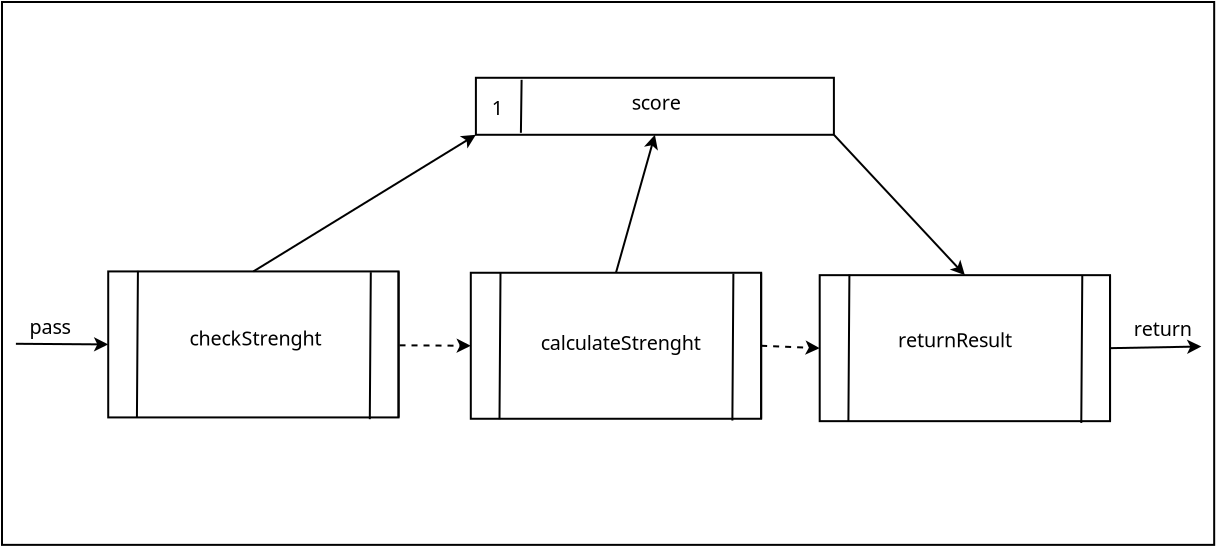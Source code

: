 <?xml version="1.0" encoding="UTF-8"?>
<dia:diagram xmlns:dia="http://www.lysator.liu.se/~alla/dia/">
  <dia:layer name="Fondo" visible="true" active="true">
    <dia:object type="Standard - Box" version="0" id="O0">
      <dia:attribute name="obj_pos">
        <dia:point val="-17.64,-4.158"/>
      </dia:attribute>
      <dia:attribute name="obj_bb">
        <dia:rectangle val="-17.69,-4.208;43.019,23.034"/>
      </dia:attribute>
      <dia:attribute name="elem_corner">
        <dia:point val="-17.64,-4.158"/>
      </dia:attribute>
      <dia:attribute name="elem_width">
        <dia:real val="60.609"/>
      </dia:attribute>
      <dia:attribute name="elem_height">
        <dia:real val="27.143"/>
      </dia:attribute>
      <dia:attribute name="show_background">
        <dia:boolean val="true"/>
      </dia:attribute>
    </dia:object>
    <dia:object type="Flowchart - Box" version="0" id="O1">
      <dia:attribute name="obj_pos">
        <dia:point val="-12.329,9.313"/>
      </dia:attribute>
      <dia:attribute name="obj_bb">
        <dia:rectangle val="-12.379,9.263;2.238,16.663"/>
      </dia:attribute>
      <dia:attribute name="elem_corner">
        <dia:point val="-12.329,9.313"/>
      </dia:attribute>
      <dia:attribute name="elem_width">
        <dia:real val="14.517"/>
      </dia:attribute>
      <dia:attribute name="elem_height">
        <dia:real val="7.3"/>
      </dia:attribute>
      <dia:attribute name="show_background">
        <dia:boolean val="true"/>
      </dia:attribute>
      <dia:attribute name="padding">
        <dia:real val="0.5"/>
      </dia:attribute>
      <dia:attribute name="text">
        <dia:composite type="text">
          <dia:attribute name="string">
            <dia:string>##</dia:string>
          </dia:attribute>
          <dia:attribute name="font">
            <dia:font family="sans" style="0" name="Helvetica"/>
          </dia:attribute>
          <dia:attribute name="height">
            <dia:real val="0.8"/>
          </dia:attribute>
          <dia:attribute name="pos">
            <dia:point val="-5.071,13.203"/>
          </dia:attribute>
          <dia:attribute name="color">
            <dia:color val="#000000"/>
          </dia:attribute>
          <dia:attribute name="alignment">
            <dia:enum val="1"/>
          </dia:attribute>
        </dia:composite>
      </dia:attribute>
    </dia:object>
    <dia:object type="Standard - Line" version="0" id="O2">
      <dia:attribute name="obj_pos">
        <dia:point val="-10.844,9.284"/>
      </dia:attribute>
      <dia:attribute name="obj_bb">
        <dia:rectangle val="-10.944,9.233;-10.794,16.684"/>
      </dia:attribute>
      <dia:attribute name="conn_endpoints">
        <dia:point val="-10.844,9.284"/>
        <dia:point val="-10.894,16.634"/>
      </dia:attribute>
      <dia:attribute name="numcp">
        <dia:int val="1"/>
      </dia:attribute>
    </dia:object>
    <dia:object type="Standard - Line" version="0" id="O3">
      <dia:attribute name="obj_pos">
        <dia:point val="2.188,9.313"/>
      </dia:attribute>
      <dia:attribute name="obj_bb">
        <dia:rectangle val="2.138,9.263;2.238,16.663"/>
      </dia:attribute>
      <dia:attribute name="conn_endpoints">
        <dia:point val="2.188,9.313"/>
        <dia:point val="2.188,16.613"/>
      </dia:attribute>
      <dia:attribute name="numcp">
        <dia:int val="1"/>
      </dia:attribute>
      <dia:connections>
        <dia:connection handle="0" to="O1" connection="4"/>
        <dia:connection handle="1" to="O1" connection="15"/>
      </dia:connections>
    </dia:object>
    <dia:object type="Standard - Line" version="0" id="O4">
      <dia:attribute name="obj_pos">
        <dia:point val="2.188,12.963"/>
      </dia:attribute>
      <dia:attribute name="obj_bb">
        <dia:rectangle val="2.138,12.913;2.238,13.013"/>
      </dia:attribute>
      <dia:attribute name="conn_endpoints">
        <dia:point val="2.188,12.963"/>
        <dia:point val="2.188,12.963"/>
      </dia:attribute>
      <dia:attribute name="numcp">
        <dia:int val="1"/>
      </dia:attribute>
      <dia:connections>
        <dia:connection handle="0" to="O3" connection="0"/>
        <dia:connection handle="1" to="O1" connection="8"/>
      </dia:connections>
    </dia:object>
    <dia:object type="Standard - Line" version="0" id="O5">
      <dia:attribute name="obj_pos">
        <dia:point val="0.8,9.351"/>
      </dia:attribute>
      <dia:attribute name="obj_bb">
        <dia:rectangle val="0.7,9.301;0.85,16.751"/>
      </dia:attribute>
      <dia:attribute name="conn_endpoints">
        <dia:point val="0.8,9.351"/>
        <dia:point val="0.75,16.701"/>
      </dia:attribute>
      <dia:attribute name="numcp">
        <dia:int val="1"/>
      </dia:attribute>
    </dia:object>
    <dia:object type="Flowchart - Box" version="0" id="O6">
      <dia:attribute name="obj_pos">
        <dia:point val="5.8,9.38"/>
      </dia:attribute>
      <dia:attribute name="obj_bb">
        <dia:rectangle val="5.75,9.33;20.367,16.73"/>
      </dia:attribute>
      <dia:attribute name="elem_corner">
        <dia:point val="5.8,9.38"/>
      </dia:attribute>
      <dia:attribute name="elem_width">
        <dia:real val="14.517"/>
      </dia:attribute>
      <dia:attribute name="elem_height">
        <dia:real val="7.3"/>
      </dia:attribute>
      <dia:attribute name="show_background">
        <dia:boolean val="true"/>
      </dia:attribute>
      <dia:attribute name="padding">
        <dia:real val="0.5"/>
      </dia:attribute>
      <dia:attribute name="text">
        <dia:composite type="text">
          <dia:attribute name="string">
            <dia:string>##</dia:string>
          </dia:attribute>
          <dia:attribute name="font">
            <dia:font family="sans" style="0" name="Helvetica"/>
          </dia:attribute>
          <dia:attribute name="height">
            <dia:real val="0.8"/>
          </dia:attribute>
          <dia:attribute name="pos">
            <dia:point val="13.058,13.27"/>
          </dia:attribute>
          <dia:attribute name="color">
            <dia:color val="#000000"/>
          </dia:attribute>
          <dia:attribute name="alignment">
            <dia:enum val="1"/>
          </dia:attribute>
        </dia:composite>
      </dia:attribute>
    </dia:object>
    <dia:object type="Standard - Line" version="0" id="O7">
      <dia:attribute name="obj_pos">
        <dia:point val="7.285,9.351"/>
      </dia:attribute>
      <dia:attribute name="obj_bb">
        <dia:rectangle val="7.185,9.301;7.335,16.751"/>
      </dia:attribute>
      <dia:attribute name="conn_endpoints">
        <dia:point val="7.285,9.351"/>
        <dia:point val="7.235,16.701"/>
      </dia:attribute>
      <dia:attribute name="numcp">
        <dia:int val="1"/>
      </dia:attribute>
    </dia:object>
    <dia:object type="Standard - Line" version="0" id="O8">
      <dia:attribute name="obj_pos">
        <dia:point val="20.317,9.38"/>
      </dia:attribute>
      <dia:attribute name="obj_bb">
        <dia:rectangle val="20.267,9.33;20.367,16.73"/>
      </dia:attribute>
      <dia:attribute name="conn_endpoints">
        <dia:point val="20.317,9.38"/>
        <dia:point val="20.317,16.68"/>
      </dia:attribute>
      <dia:attribute name="numcp">
        <dia:int val="1"/>
      </dia:attribute>
      <dia:connections>
        <dia:connection handle="0" to="O6" connection="4"/>
        <dia:connection handle="1" to="O6" connection="15"/>
      </dia:connections>
    </dia:object>
    <dia:object type="Standard - Line" version="0" id="O9">
      <dia:attribute name="obj_pos">
        <dia:point val="20.317,13.03"/>
      </dia:attribute>
      <dia:attribute name="obj_bb">
        <dia:rectangle val="20.317,13.03;20.317,13.03"/>
      </dia:attribute>
      <dia:attribute name="conn_endpoints">
        <dia:point val="20.317,13.03"/>
        <dia:point val="20.317,13.03"/>
      </dia:attribute>
      <dia:attribute name="numcp">
        <dia:int val="1"/>
      </dia:attribute>
      <dia:connections>
        <dia:connection handle="0" to="O8" connection="0"/>
        <dia:connection handle="1" to="O6" connection="8"/>
      </dia:connections>
    </dia:object>
    <dia:object type="Standard - Line" version="0" id="O10">
      <dia:attribute name="obj_pos">
        <dia:point val="18.929,9.418"/>
      </dia:attribute>
      <dia:attribute name="obj_bb">
        <dia:rectangle val="18.829,9.368;18.979,16.819"/>
      </dia:attribute>
      <dia:attribute name="conn_endpoints">
        <dia:point val="18.929,9.418"/>
        <dia:point val="18.879,16.768"/>
      </dia:attribute>
      <dia:attribute name="numcp">
        <dia:int val="1"/>
      </dia:attribute>
    </dia:object>
    <dia:object type="Flowchart - Box" version="0" id="O11">
      <dia:attribute name="obj_pos">
        <dia:point val="23.245,9.5"/>
      </dia:attribute>
      <dia:attribute name="obj_bb">
        <dia:rectangle val="23.195,9.45;37.812,16.85"/>
      </dia:attribute>
      <dia:attribute name="elem_corner">
        <dia:point val="23.245,9.5"/>
      </dia:attribute>
      <dia:attribute name="elem_width">
        <dia:real val="14.517"/>
      </dia:attribute>
      <dia:attribute name="elem_height">
        <dia:real val="7.3"/>
      </dia:attribute>
      <dia:attribute name="show_background">
        <dia:boolean val="true"/>
      </dia:attribute>
      <dia:attribute name="padding">
        <dia:real val="0.5"/>
      </dia:attribute>
      <dia:attribute name="text">
        <dia:composite type="text">
          <dia:attribute name="string">
            <dia:string>##</dia:string>
          </dia:attribute>
          <dia:attribute name="font">
            <dia:font family="sans" style="0" name="Helvetica"/>
          </dia:attribute>
          <dia:attribute name="height">
            <dia:real val="0.8"/>
          </dia:attribute>
          <dia:attribute name="pos">
            <dia:point val="30.503,13.39"/>
          </dia:attribute>
          <dia:attribute name="color">
            <dia:color val="#000000"/>
          </dia:attribute>
          <dia:attribute name="alignment">
            <dia:enum val="1"/>
          </dia:attribute>
        </dia:composite>
      </dia:attribute>
    </dia:object>
    <dia:object type="Standard - Line" version="0" id="O12">
      <dia:attribute name="obj_pos">
        <dia:point val="24.73,9.471"/>
      </dia:attribute>
      <dia:attribute name="obj_bb">
        <dia:rectangle val="24.63,9.421;24.78,16.871"/>
      </dia:attribute>
      <dia:attribute name="conn_endpoints">
        <dia:point val="24.73,9.471"/>
        <dia:point val="24.68,16.821"/>
      </dia:attribute>
      <dia:attribute name="numcp">
        <dia:int val="1"/>
      </dia:attribute>
    </dia:object>
    <dia:object type="Standard - Line" version="0" id="O13">
      <dia:attribute name="obj_pos">
        <dia:point val="37.762,9.5"/>
      </dia:attribute>
      <dia:attribute name="obj_bb">
        <dia:rectangle val="37.712,9.45;37.812,16.85"/>
      </dia:attribute>
      <dia:attribute name="conn_endpoints">
        <dia:point val="37.762,9.5"/>
        <dia:point val="37.762,16.8"/>
      </dia:attribute>
      <dia:attribute name="numcp">
        <dia:int val="1"/>
      </dia:attribute>
      <dia:connections>
        <dia:connection handle="0" to="O11" connection="4"/>
        <dia:connection handle="1" to="O11" connection="15"/>
      </dia:connections>
    </dia:object>
    <dia:object type="Standard - Line" version="0" id="O14">
      <dia:attribute name="obj_pos">
        <dia:point val="37.762,13.15"/>
      </dia:attribute>
      <dia:attribute name="obj_bb">
        <dia:rectangle val="37.712,13.1;37.812,13.2"/>
      </dia:attribute>
      <dia:attribute name="conn_endpoints">
        <dia:point val="37.762,13.15"/>
        <dia:point val="37.762,13.15"/>
      </dia:attribute>
      <dia:attribute name="numcp">
        <dia:int val="1"/>
      </dia:attribute>
      <dia:connections>
        <dia:connection handle="0" to="O13" connection="0"/>
        <dia:connection handle="1" to="O11" connection="8"/>
      </dia:connections>
    </dia:object>
    <dia:object type="Standard - Line" version="0" id="O15">
      <dia:attribute name="obj_pos">
        <dia:point val="36.374,9.538"/>
      </dia:attribute>
      <dia:attribute name="obj_bb">
        <dia:rectangle val="36.274,9.488;36.424,16.939"/>
      </dia:attribute>
      <dia:attribute name="conn_endpoints">
        <dia:point val="36.374,9.538"/>
        <dia:point val="36.324,16.888"/>
      </dia:attribute>
      <dia:attribute name="numcp">
        <dia:int val="1"/>
      </dia:attribute>
    </dia:object>
    <dia:object type="Standard - Line" version="0" id="O16">
      <dia:attribute name="obj_pos">
        <dia:point val="-16.945,12.931"/>
      </dia:attribute>
      <dia:attribute name="obj_bb">
        <dia:rectangle val="-16.996,12.597;-12.217,13.32"/>
      </dia:attribute>
      <dia:attribute name="conn_endpoints">
        <dia:point val="-16.945,12.931"/>
        <dia:point val="-12.329,12.963"/>
      </dia:attribute>
      <dia:attribute name="numcp">
        <dia:int val="1"/>
      </dia:attribute>
      <dia:attribute name="end_arrow">
        <dia:enum val="22"/>
      </dia:attribute>
      <dia:attribute name="end_arrow_length">
        <dia:real val="0.5"/>
      </dia:attribute>
      <dia:attribute name="end_arrow_width">
        <dia:real val="0.5"/>
      </dia:attribute>
      <dia:connections>
        <dia:connection handle="1" to="O1" connection="7"/>
      </dia:connections>
    </dia:object>
    <dia:object type="Standard - Line" version="0" id="O17">
      <dia:attribute name="obj_pos">
        <dia:point val="2.236,13.008"/>
      </dia:attribute>
      <dia:attribute name="obj_bb">
        <dia:rectangle val="2.185,12.665;5.912,13.388"/>
      </dia:attribute>
      <dia:attribute name="conn_endpoints">
        <dia:point val="2.236,13.008"/>
        <dia:point val="5.8,13.03"/>
      </dia:attribute>
      <dia:attribute name="numcp">
        <dia:int val="1"/>
      </dia:attribute>
      <dia:attribute name="line_style">
        <dia:enum val="1"/>
      </dia:attribute>
      <dia:attribute name="end_arrow">
        <dia:enum val="22"/>
      </dia:attribute>
      <dia:attribute name="end_arrow_length">
        <dia:real val="0.5"/>
      </dia:attribute>
      <dia:attribute name="end_arrow_width">
        <dia:real val="0.5"/>
      </dia:attribute>
      <dia:attribute name="dashlength">
        <dia:real val="0.3"/>
      </dia:attribute>
      <dia:connections>
        <dia:connection handle="0" to="O1" connection="16"/>
        <dia:connection handle="1" to="O6" connection="7"/>
      </dia:connections>
    </dia:object>
    <dia:object type="Standard - Line" version="0" id="O18">
      <dia:attribute name="obj_pos">
        <dia:point val="20.317,13.03"/>
      </dia:attribute>
      <dia:attribute name="obj_bb">
        <dia:rectangle val="20.265,12.764;23.356,13.487"/>
      </dia:attribute>
      <dia:attribute name="conn_endpoints">
        <dia:point val="20.317,13.03"/>
        <dia:point val="23.245,13.15"/>
      </dia:attribute>
      <dia:attribute name="numcp">
        <dia:int val="1"/>
      </dia:attribute>
      <dia:attribute name="line_style">
        <dia:enum val="1"/>
      </dia:attribute>
      <dia:attribute name="end_arrow">
        <dia:enum val="22"/>
      </dia:attribute>
      <dia:attribute name="end_arrow_length">
        <dia:real val="0.5"/>
      </dia:attribute>
      <dia:attribute name="end_arrow_width">
        <dia:real val="0.5"/>
      </dia:attribute>
      <dia:attribute name="dashlength">
        <dia:real val="0.3"/>
      </dia:attribute>
      <dia:connections>
        <dia:connection handle="0" to="O6" connection="8"/>
        <dia:connection handle="1" to="O11" connection="7"/>
      </dia:connections>
    </dia:object>
    <dia:object type="Flowchart - Box" version="0" id="O19">
      <dia:attribute name="obj_pos">
        <dia:point val="6.055,-0.369"/>
      </dia:attribute>
      <dia:attribute name="obj_bb">
        <dia:rectangle val="6.005,-0.419;24.005,2.531"/>
      </dia:attribute>
      <dia:attribute name="elem_corner">
        <dia:point val="6.055,-0.369"/>
      </dia:attribute>
      <dia:attribute name="elem_width">
        <dia:real val="17.9"/>
      </dia:attribute>
      <dia:attribute name="elem_height">
        <dia:real val="2.85"/>
      </dia:attribute>
      <dia:attribute name="show_background">
        <dia:boolean val="true"/>
      </dia:attribute>
      <dia:attribute name="padding">
        <dia:real val="0.5"/>
      </dia:attribute>
      <dia:attribute name="text">
        <dia:composite type="text">
          <dia:attribute name="string">
            <dia:string>##</dia:string>
          </dia:attribute>
          <dia:attribute name="font">
            <dia:font family="sans" style="0" name="Helvetica"/>
          </dia:attribute>
          <dia:attribute name="height">
            <dia:real val="0.8"/>
          </dia:attribute>
          <dia:attribute name="pos">
            <dia:point val="15.005,1.296"/>
          </dia:attribute>
          <dia:attribute name="color">
            <dia:color val="#000000"/>
          </dia:attribute>
          <dia:attribute name="alignment">
            <dia:enum val="1"/>
          </dia:attribute>
        </dia:composite>
      </dia:attribute>
    </dia:object>
    <dia:object type="Standard - Line" version="0" id="O20">
      <dia:attribute name="obj_pos">
        <dia:point val="8.34,-0.269"/>
      </dia:attribute>
      <dia:attribute name="obj_bb">
        <dia:rectangle val="8.254,-0.32;8.391,2.431"/>
      </dia:attribute>
      <dia:attribute name="conn_endpoints">
        <dia:point val="8.34,-0.269"/>
        <dia:point val="8.305,2.381"/>
      </dia:attribute>
      <dia:attribute name="numcp">
        <dia:int val="1"/>
      </dia:attribute>
    </dia:object>
    <dia:object type="Standard - Line" version="0" id="O21">
      <dia:attribute name="obj_pos">
        <dia:point val="-5.071,9.313"/>
      </dia:attribute>
      <dia:attribute name="obj_bb">
        <dia:rectangle val="-5.139,2.412;6.15,9.382"/>
      </dia:attribute>
      <dia:attribute name="conn_endpoints">
        <dia:point val="-5.071,9.313"/>
        <dia:point val="6.055,2.481"/>
      </dia:attribute>
      <dia:attribute name="numcp">
        <dia:int val="1"/>
      </dia:attribute>
      <dia:attribute name="end_arrow">
        <dia:enum val="22"/>
      </dia:attribute>
      <dia:attribute name="end_arrow_length">
        <dia:real val="0.5"/>
      </dia:attribute>
      <dia:attribute name="end_arrow_width">
        <dia:real val="0.5"/>
      </dia:attribute>
      <dia:connections>
        <dia:connection handle="0" to="O1" connection="2"/>
        <dia:connection handle="1" to="O19" connection="11"/>
      </dia:connections>
    </dia:object>
    <dia:object type="Standard - Line" version="0" id="O22">
      <dia:attribute name="obj_pos">
        <dia:point val="13.058,9.38"/>
      </dia:attribute>
      <dia:attribute name="obj_bb">
        <dia:rectangle val="12.997,2.373;15.187,9.442"/>
      </dia:attribute>
      <dia:attribute name="conn_endpoints">
        <dia:point val="13.058,9.38"/>
        <dia:point val="15.005,2.481"/>
      </dia:attribute>
      <dia:attribute name="numcp">
        <dia:int val="1"/>
      </dia:attribute>
      <dia:attribute name="end_arrow">
        <dia:enum val="22"/>
      </dia:attribute>
      <dia:attribute name="end_arrow_length">
        <dia:real val="0.5"/>
      </dia:attribute>
      <dia:attribute name="end_arrow_width">
        <dia:real val="0.5"/>
      </dia:attribute>
      <dia:connections>
        <dia:connection handle="0" to="O6" connection="2"/>
        <dia:connection handle="1" to="O19" connection="13"/>
      </dia:connections>
    </dia:object>
    <dia:object type="Standard - Line" version="0" id="O23">
      <dia:attribute name="obj_pos">
        <dia:point val="23.955,2.481"/>
      </dia:attribute>
      <dia:attribute name="obj_bb">
        <dia:rectangle val="23.884,2.41;30.58,9.582"/>
      </dia:attribute>
      <dia:attribute name="conn_endpoints">
        <dia:point val="23.955,2.481"/>
        <dia:point val="30.503,9.5"/>
      </dia:attribute>
      <dia:attribute name="numcp">
        <dia:int val="1"/>
      </dia:attribute>
      <dia:attribute name="end_arrow">
        <dia:enum val="22"/>
      </dia:attribute>
      <dia:attribute name="end_arrow_length">
        <dia:real val="0.5"/>
      </dia:attribute>
      <dia:attribute name="end_arrow_width">
        <dia:real val="0.5"/>
      </dia:attribute>
      <dia:connections>
        <dia:connection handle="0" to="O19" connection="15"/>
        <dia:connection handle="1" to="O11" connection="2"/>
      </dia:connections>
    </dia:object>
    <dia:object type="Standard - Text" version="1" id="O24">
      <dia:attribute name="obj_pos">
        <dia:point val="-8.271,13.013"/>
      </dia:attribute>
      <dia:attribute name="obj_bb">
        <dia:rectangle val="-8.271,12.025;-2.068,13.218"/>
      </dia:attribute>
      <dia:attribute name="text">
        <dia:composite type="text">
          <dia:attribute name="string">
            <dia:string>#checkStrenght#</dia:string>
          </dia:attribute>
          <dia:attribute name="font">
            <dia:font family="sans" style="0" name="Helvetica"/>
          </dia:attribute>
          <dia:attribute name="height">
            <dia:real val="1.235"/>
          </dia:attribute>
          <dia:attribute name="pos">
            <dia:point val="-8.271,13.013"/>
          </dia:attribute>
          <dia:attribute name="color">
            <dia:color val="#000000"/>
          </dia:attribute>
          <dia:attribute name="alignment">
            <dia:enum val="0"/>
          </dia:attribute>
        </dia:composite>
      </dia:attribute>
      <dia:attribute name="valign">
        <dia:enum val="3"/>
      </dia:attribute>
    </dia:object>
    <dia:object type="Standard - Text" version="1" id="O25">
      <dia:attribute name="obj_pos">
        <dia:point val="9.3,13.238"/>
      </dia:attribute>
      <dia:attribute name="obj_bb">
        <dia:rectangle val="9.3,12.251;16.825,13.443"/>
      </dia:attribute>
      <dia:attribute name="text">
        <dia:composite type="text">
          <dia:attribute name="string">
            <dia:string>#calculateStrenght#</dia:string>
          </dia:attribute>
          <dia:attribute name="font">
            <dia:font family="sans" style="0" name="Helvetica"/>
          </dia:attribute>
          <dia:attribute name="height">
            <dia:real val="1.235"/>
          </dia:attribute>
          <dia:attribute name="pos">
            <dia:point val="9.3,13.238"/>
          </dia:attribute>
          <dia:attribute name="color">
            <dia:color val="#000000"/>
          </dia:attribute>
          <dia:attribute name="alignment">
            <dia:enum val="0"/>
          </dia:attribute>
        </dia:composite>
      </dia:attribute>
      <dia:attribute name="valign">
        <dia:enum val="3"/>
      </dia:attribute>
    </dia:object>
    <dia:object type="Standard - Text" version="1" id="O26">
      <dia:attribute name="obj_pos">
        <dia:point val="27.154,13.108"/>
      </dia:attribute>
      <dia:attribute name="obj_bb">
        <dia:rectangle val="27.154,12.091;32.522,13.373"/>
      </dia:attribute>
      <dia:attribute name="text">
        <dia:composite type="text">
          <dia:attribute name="string">
            <dia:string>#returnResult#</dia:string>
          </dia:attribute>
          <dia:attribute name="font">
            <dia:font family="sans" style="0" name="Helvetica"/>
          </dia:attribute>
          <dia:attribute name="height">
            <dia:real val="1.235"/>
          </dia:attribute>
          <dia:attribute name="pos">
            <dia:point val="27.154,13.108"/>
          </dia:attribute>
          <dia:attribute name="color">
            <dia:color val="#000000"/>
          </dia:attribute>
          <dia:attribute name="alignment">
            <dia:enum val="0"/>
          </dia:attribute>
        </dia:composite>
      </dia:attribute>
      <dia:attribute name="valign">
        <dia:enum val="3"/>
      </dia:attribute>
    </dia:object>
    <dia:object type="Standard - Text" version="1" id="O27">
      <dia:attribute name="obj_pos">
        <dia:point val="15.005,1.056"/>
      </dia:attribute>
      <dia:attribute name="obj_bb">
        <dia:rectangle val="15.005,0.416;15.005,1.188"/>
      </dia:attribute>
      <dia:attribute name="text">
        <dia:composite type="text">
          <dia:attribute name="string">
            <dia:string>##</dia:string>
          </dia:attribute>
          <dia:attribute name="font">
            <dia:font family="sans" style="0" name="Helvetica"/>
          </dia:attribute>
          <dia:attribute name="height">
            <dia:real val="0.8"/>
          </dia:attribute>
          <dia:attribute name="pos">
            <dia:point val="15.005,1.056"/>
          </dia:attribute>
          <dia:attribute name="color">
            <dia:color val="#000000"/>
          </dia:attribute>
          <dia:attribute name="alignment">
            <dia:enum val="0"/>
          </dia:attribute>
        </dia:composite>
      </dia:attribute>
      <dia:attribute name="valign">
        <dia:enum val="3"/>
      </dia:attribute>
      <dia:connections>
        <dia:connection handle="0" to="O19" connection="16"/>
      </dia:connections>
    </dia:object>
    <dia:object type="Standard - Text" version="1" id="O28">
      <dia:attribute name="obj_pos">
        <dia:point val="13.849,1.228"/>
      </dia:attribute>
      <dia:attribute name="obj_bb">
        <dia:rectangle val="13.849,0.211;16.184,1.493"/>
      </dia:attribute>
      <dia:attribute name="text">
        <dia:composite type="text">
          <dia:attribute name="string">
            <dia:string>#score#</dia:string>
          </dia:attribute>
          <dia:attribute name="font">
            <dia:font family="sans" style="0" name="Helvetica"/>
          </dia:attribute>
          <dia:attribute name="height">
            <dia:real val="1.235"/>
          </dia:attribute>
          <dia:attribute name="pos">
            <dia:point val="13.849,1.228"/>
          </dia:attribute>
          <dia:attribute name="color">
            <dia:color val="#000000"/>
          </dia:attribute>
          <dia:attribute name="alignment">
            <dia:enum val="0"/>
          </dia:attribute>
        </dia:composite>
      </dia:attribute>
      <dia:attribute name="valign">
        <dia:enum val="3"/>
      </dia:attribute>
    </dia:object>
    <dia:object type="Standard - Text" version="1" id="O29">
      <dia:attribute name="obj_pos">
        <dia:point val="6.844,1.498"/>
      </dia:attribute>
      <dia:attribute name="obj_bb">
        <dia:rectangle val="6.844,0.481;7.414,1.763"/>
      </dia:attribute>
      <dia:attribute name="text">
        <dia:composite type="text">
          <dia:attribute name="string">
            <dia:string>#1#</dia:string>
          </dia:attribute>
          <dia:attribute name="font">
            <dia:font family="sans" style="0" name="Helvetica"/>
          </dia:attribute>
          <dia:attribute name="height">
            <dia:real val="1.235"/>
          </dia:attribute>
          <dia:attribute name="pos">
            <dia:point val="6.844,1.498"/>
          </dia:attribute>
          <dia:attribute name="color">
            <dia:color val="#000000"/>
          </dia:attribute>
          <dia:attribute name="alignment">
            <dia:enum val="0"/>
          </dia:attribute>
        </dia:composite>
      </dia:attribute>
      <dia:attribute name="valign">
        <dia:enum val="3"/>
      </dia:attribute>
    </dia:object>
    <dia:object type="Standard - Line" version="0" id="O30">
      <dia:attribute name="obj_pos">
        <dia:point val="37.762,13.15"/>
      </dia:attribute>
      <dia:attribute name="obj_bb">
        <dia:rectangle val="37.711,12.716;42.438,13.44"/>
      </dia:attribute>
      <dia:attribute name="conn_endpoints">
        <dia:point val="37.762,13.15"/>
        <dia:point val="42.326,13.067"/>
      </dia:attribute>
      <dia:attribute name="numcp">
        <dia:int val="1"/>
      </dia:attribute>
      <dia:attribute name="end_arrow">
        <dia:enum val="22"/>
      </dia:attribute>
      <dia:attribute name="end_arrow_length">
        <dia:real val="0.5"/>
      </dia:attribute>
      <dia:attribute name="end_arrow_width">
        <dia:real val="0.5"/>
      </dia:attribute>
      <dia:connections>
        <dia:connection handle="0" to="O11" connection="8"/>
      </dia:connections>
    </dia:object>
    <dia:object type="Standard - Text" version="1" id="O31">
      <dia:attribute name="obj_pos">
        <dia:point val="-16.259,12.436"/>
      </dia:attribute>
      <dia:attribute name="obj_bb">
        <dia:rectangle val="-16.259,11.419;-14.287,12.701"/>
      </dia:attribute>
      <dia:attribute name="text">
        <dia:composite type="text">
          <dia:attribute name="string">
            <dia:string>#pass#</dia:string>
          </dia:attribute>
          <dia:attribute name="font">
            <dia:font family="sans" style="0" name="Helvetica"/>
          </dia:attribute>
          <dia:attribute name="height">
            <dia:real val="1.235"/>
          </dia:attribute>
          <dia:attribute name="pos">
            <dia:point val="-16.259,12.436"/>
          </dia:attribute>
          <dia:attribute name="color">
            <dia:color val="#000000"/>
          </dia:attribute>
          <dia:attribute name="alignment">
            <dia:enum val="0"/>
          </dia:attribute>
        </dia:composite>
      </dia:attribute>
      <dia:attribute name="valign">
        <dia:enum val="3"/>
      </dia:attribute>
    </dia:object>
    <dia:object type="Standard - Text" version="1" id="O32">
      <dia:attribute name="obj_pos">
        <dia:point val="38.944,12.544"/>
      </dia:attribute>
      <dia:attribute name="obj_bb">
        <dia:rectangle val="38.944,11.557;41.604,12.749"/>
      </dia:attribute>
      <dia:attribute name="text">
        <dia:composite type="text">
          <dia:attribute name="string">
            <dia:string>#return#</dia:string>
          </dia:attribute>
          <dia:attribute name="font">
            <dia:font family="sans" style="0" name="Helvetica"/>
          </dia:attribute>
          <dia:attribute name="height">
            <dia:real val="1.235"/>
          </dia:attribute>
          <dia:attribute name="pos">
            <dia:point val="38.944,12.544"/>
          </dia:attribute>
          <dia:attribute name="color">
            <dia:color val="#000000"/>
          </dia:attribute>
          <dia:attribute name="alignment">
            <dia:enum val="0"/>
          </dia:attribute>
        </dia:composite>
      </dia:attribute>
      <dia:attribute name="valign">
        <dia:enum val="3"/>
      </dia:attribute>
    </dia:object>
  </dia:layer>
</dia:diagram>
